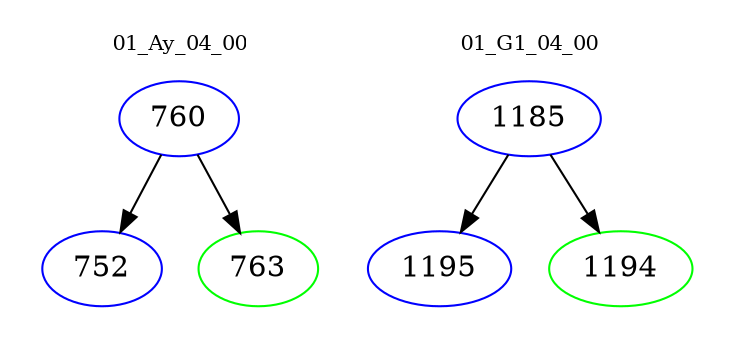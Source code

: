 digraph{
subgraph cluster_0 {
color = white
label = "01_Ay_04_00";
fontsize=10;
T0_760 [label="760", color="blue"]
T0_760 -> T0_752 [color="black"]
T0_752 [label="752", color="blue"]
T0_760 -> T0_763 [color="black"]
T0_763 [label="763", color="green"]
}
subgraph cluster_1 {
color = white
label = "01_G1_04_00";
fontsize=10;
T1_1185 [label="1185", color="blue"]
T1_1185 -> T1_1195 [color="black"]
T1_1195 [label="1195", color="blue"]
T1_1185 -> T1_1194 [color="black"]
T1_1194 [label="1194", color="green"]
}
}
